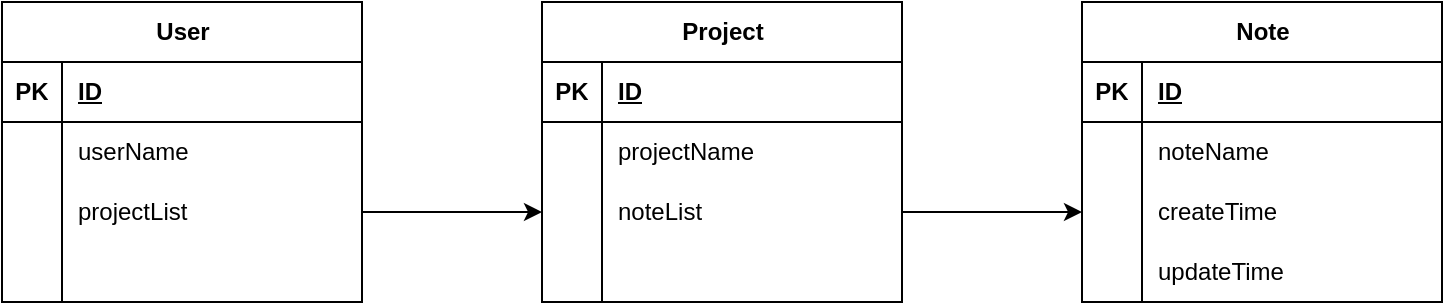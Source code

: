 <mxfile version="21.5.0" type="github">
  <diagram name="Страница 1" id="9qYRroVLFo-vn8HC2TSy">
    <mxGraphModel dx="2074" dy="1124" grid="1" gridSize="10" guides="1" tooltips="1" connect="1" arrows="1" fold="1" page="1" pageScale="1" pageWidth="827" pageHeight="1169" math="0" shadow="0">
      <root>
        <mxCell id="0" />
        <mxCell id="1" parent="0" />
        <mxCell id="BYA5G4xfQEtA4NNy19sZ-14" value="User" style="shape=table;startSize=30;container=1;collapsible=1;childLayout=tableLayout;fixedRows=1;rowLines=0;fontStyle=1;align=center;resizeLast=1;html=1;" parent="1" vertex="1">
          <mxGeometry x="40" y="160" width="180" height="150" as="geometry" />
        </mxCell>
        <mxCell id="BYA5G4xfQEtA4NNy19sZ-15" value="" style="shape=tableRow;horizontal=0;startSize=0;swimlaneHead=0;swimlaneBody=0;fillColor=none;collapsible=0;dropTarget=0;points=[[0,0.5],[1,0.5]];portConstraint=eastwest;top=0;left=0;right=0;bottom=1;" parent="BYA5G4xfQEtA4NNy19sZ-14" vertex="1">
          <mxGeometry y="30" width="180" height="30" as="geometry" />
        </mxCell>
        <mxCell id="BYA5G4xfQEtA4NNy19sZ-16" value="PK" style="shape=partialRectangle;connectable=0;fillColor=none;top=0;left=0;bottom=0;right=0;fontStyle=1;overflow=hidden;whiteSpace=wrap;html=1;" parent="BYA5G4xfQEtA4NNy19sZ-15" vertex="1">
          <mxGeometry width="30" height="30" as="geometry">
            <mxRectangle width="30" height="30" as="alternateBounds" />
          </mxGeometry>
        </mxCell>
        <mxCell id="BYA5G4xfQEtA4NNy19sZ-17" value="ID" style="shape=partialRectangle;connectable=0;fillColor=none;top=0;left=0;bottom=0;right=0;align=left;spacingLeft=6;fontStyle=5;overflow=hidden;whiteSpace=wrap;html=1;" parent="BYA5G4xfQEtA4NNy19sZ-15" vertex="1">
          <mxGeometry x="30" width="150" height="30" as="geometry">
            <mxRectangle width="150" height="30" as="alternateBounds" />
          </mxGeometry>
        </mxCell>
        <mxCell id="BYA5G4xfQEtA4NNy19sZ-18" value="" style="shape=tableRow;horizontal=0;startSize=0;swimlaneHead=0;swimlaneBody=0;fillColor=none;collapsible=0;dropTarget=0;points=[[0,0.5],[1,0.5]];portConstraint=eastwest;top=0;left=0;right=0;bottom=0;" parent="BYA5G4xfQEtA4NNy19sZ-14" vertex="1">
          <mxGeometry y="60" width="180" height="30" as="geometry" />
        </mxCell>
        <mxCell id="BYA5G4xfQEtA4NNy19sZ-19" value="" style="shape=partialRectangle;connectable=0;fillColor=none;top=0;left=0;bottom=0;right=0;editable=1;overflow=hidden;whiteSpace=wrap;html=1;" parent="BYA5G4xfQEtA4NNy19sZ-18" vertex="1">
          <mxGeometry width="30" height="30" as="geometry">
            <mxRectangle width="30" height="30" as="alternateBounds" />
          </mxGeometry>
        </mxCell>
        <mxCell id="BYA5G4xfQEtA4NNy19sZ-20" value="userName" style="shape=partialRectangle;connectable=0;fillColor=none;top=0;left=0;bottom=0;right=0;align=left;spacingLeft=6;overflow=hidden;whiteSpace=wrap;html=1;" parent="BYA5G4xfQEtA4NNy19sZ-18" vertex="1">
          <mxGeometry x="30" width="150" height="30" as="geometry">
            <mxRectangle width="150" height="30" as="alternateBounds" />
          </mxGeometry>
        </mxCell>
        <mxCell id="BYA5G4xfQEtA4NNy19sZ-21" value="" style="shape=tableRow;horizontal=0;startSize=0;swimlaneHead=0;swimlaneBody=0;fillColor=none;collapsible=0;dropTarget=0;points=[[0,0.5],[1,0.5]];portConstraint=eastwest;top=0;left=0;right=0;bottom=0;" parent="BYA5G4xfQEtA4NNy19sZ-14" vertex="1">
          <mxGeometry y="90" width="180" height="30" as="geometry" />
        </mxCell>
        <mxCell id="BYA5G4xfQEtA4NNy19sZ-22" value="" style="shape=partialRectangle;connectable=0;fillColor=none;top=0;left=0;bottom=0;right=0;editable=1;overflow=hidden;whiteSpace=wrap;html=1;" parent="BYA5G4xfQEtA4NNy19sZ-21" vertex="1">
          <mxGeometry width="30" height="30" as="geometry">
            <mxRectangle width="30" height="30" as="alternateBounds" />
          </mxGeometry>
        </mxCell>
        <mxCell id="BYA5G4xfQEtA4NNy19sZ-23" value="projectList" style="shape=partialRectangle;connectable=0;fillColor=none;top=0;left=0;bottom=0;right=0;align=left;spacingLeft=6;overflow=hidden;whiteSpace=wrap;html=1;" parent="BYA5G4xfQEtA4NNy19sZ-21" vertex="1">
          <mxGeometry x="30" width="150" height="30" as="geometry">
            <mxRectangle width="150" height="30" as="alternateBounds" />
          </mxGeometry>
        </mxCell>
        <mxCell id="BYA5G4xfQEtA4NNy19sZ-24" value="" style="shape=tableRow;horizontal=0;startSize=0;swimlaneHead=0;swimlaneBody=0;fillColor=none;collapsible=0;dropTarget=0;points=[[0,0.5],[1,0.5]];portConstraint=eastwest;top=0;left=0;right=0;bottom=0;" parent="BYA5G4xfQEtA4NNy19sZ-14" vertex="1">
          <mxGeometry y="120" width="180" height="30" as="geometry" />
        </mxCell>
        <mxCell id="BYA5G4xfQEtA4NNy19sZ-25" value="" style="shape=partialRectangle;connectable=0;fillColor=none;top=0;left=0;bottom=0;right=0;editable=1;overflow=hidden;whiteSpace=wrap;html=1;" parent="BYA5G4xfQEtA4NNy19sZ-24" vertex="1">
          <mxGeometry width="30" height="30" as="geometry">
            <mxRectangle width="30" height="30" as="alternateBounds" />
          </mxGeometry>
        </mxCell>
        <mxCell id="BYA5G4xfQEtA4NNy19sZ-26" value="" style="shape=partialRectangle;connectable=0;fillColor=none;top=0;left=0;bottom=0;right=0;align=left;spacingLeft=6;overflow=hidden;whiteSpace=wrap;html=1;" parent="BYA5G4xfQEtA4NNy19sZ-24" vertex="1">
          <mxGeometry x="30" width="150" height="30" as="geometry">
            <mxRectangle width="150" height="30" as="alternateBounds" />
          </mxGeometry>
        </mxCell>
        <mxCell id="BYA5G4xfQEtA4NNy19sZ-28" value="Project" style="shape=table;startSize=30;container=1;collapsible=1;childLayout=tableLayout;fixedRows=1;rowLines=0;fontStyle=1;align=center;resizeLast=1;html=1;" parent="1" vertex="1">
          <mxGeometry x="310" y="160" width="180" height="150" as="geometry" />
        </mxCell>
        <mxCell id="BYA5G4xfQEtA4NNy19sZ-29" value="" style="shape=tableRow;horizontal=0;startSize=0;swimlaneHead=0;swimlaneBody=0;fillColor=none;collapsible=0;dropTarget=0;points=[[0,0.5],[1,0.5]];portConstraint=eastwest;top=0;left=0;right=0;bottom=1;" parent="BYA5G4xfQEtA4NNy19sZ-28" vertex="1">
          <mxGeometry y="30" width="180" height="30" as="geometry" />
        </mxCell>
        <mxCell id="BYA5G4xfQEtA4NNy19sZ-30" value="PK" style="shape=partialRectangle;connectable=0;fillColor=none;top=0;left=0;bottom=0;right=0;fontStyle=1;overflow=hidden;whiteSpace=wrap;html=1;" parent="BYA5G4xfQEtA4NNy19sZ-29" vertex="1">
          <mxGeometry width="30" height="30" as="geometry">
            <mxRectangle width="30" height="30" as="alternateBounds" />
          </mxGeometry>
        </mxCell>
        <mxCell id="BYA5G4xfQEtA4NNy19sZ-31" value="ID" style="shape=partialRectangle;connectable=0;fillColor=none;top=0;left=0;bottom=0;right=0;align=left;spacingLeft=6;fontStyle=5;overflow=hidden;whiteSpace=wrap;html=1;" parent="BYA5G4xfQEtA4NNy19sZ-29" vertex="1">
          <mxGeometry x="30" width="150" height="30" as="geometry">
            <mxRectangle width="150" height="30" as="alternateBounds" />
          </mxGeometry>
        </mxCell>
        <mxCell id="BYA5G4xfQEtA4NNy19sZ-32" value="" style="shape=tableRow;horizontal=0;startSize=0;swimlaneHead=0;swimlaneBody=0;fillColor=none;collapsible=0;dropTarget=0;points=[[0,0.5],[1,0.5]];portConstraint=eastwest;top=0;left=0;right=0;bottom=0;" parent="BYA5G4xfQEtA4NNy19sZ-28" vertex="1">
          <mxGeometry y="60" width="180" height="30" as="geometry" />
        </mxCell>
        <mxCell id="BYA5G4xfQEtA4NNy19sZ-33" value="" style="shape=partialRectangle;connectable=0;fillColor=none;top=0;left=0;bottom=0;right=0;editable=1;overflow=hidden;whiteSpace=wrap;html=1;" parent="BYA5G4xfQEtA4NNy19sZ-32" vertex="1">
          <mxGeometry width="30" height="30" as="geometry">
            <mxRectangle width="30" height="30" as="alternateBounds" />
          </mxGeometry>
        </mxCell>
        <mxCell id="BYA5G4xfQEtA4NNy19sZ-34" value="projectName" style="shape=partialRectangle;connectable=0;fillColor=none;top=0;left=0;bottom=0;right=0;align=left;spacingLeft=6;overflow=hidden;whiteSpace=wrap;html=1;" parent="BYA5G4xfQEtA4NNy19sZ-32" vertex="1">
          <mxGeometry x="30" width="150" height="30" as="geometry">
            <mxRectangle width="150" height="30" as="alternateBounds" />
          </mxGeometry>
        </mxCell>
        <mxCell id="BYA5G4xfQEtA4NNy19sZ-35" value="" style="shape=tableRow;horizontal=0;startSize=0;swimlaneHead=0;swimlaneBody=0;fillColor=none;collapsible=0;dropTarget=0;points=[[0,0.5],[1,0.5]];portConstraint=eastwest;top=0;left=0;right=0;bottom=0;" parent="BYA5G4xfQEtA4NNy19sZ-28" vertex="1">
          <mxGeometry y="90" width="180" height="30" as="geometry" />
        </mxCell>
        <mxCell id="BYA5G4xfQEtA4NNy19sZ-36" value="" style="shape=partialRectangle;connectable=0;fillColor=none;top=0;left=0;bottom=0;right=0;editable=1;overflow=hidden;whiteSpace=wrap;html=1;" parent="BYA5G4xfQEtA4NNy19sZ-35" vertex="1">
          <mxGeometry width="30" height="30" as="geometry">
            <mxRectangle width="30" height="30" as="alternateBounds" />
          </mxGeometry>
        </mxCell>
        <mxCell id="BYA5G4xfQEtA4NNy19sZ-37" value="noteList" style="shape=partialRectangle;connectable=0;fillColor=none;top=0;left=0;bottom=0;right=0;align=left;spacingLeft=6;overflow=hidden;whiteSpace=wrap;html=1;" parent="BYA5G4xfQEtA4NNy19sZ-35" vertex="1">
          <mxGeometry x="30" width="150" height="30" as="geometry">
            <mxRectangle width="150" height="30" as="alternateBounds" />
          </mxGeometry>
        </mxCell>
        <mxCell id="BYA5G4xfQEtA4NNy19sZ-38" value="" style="shape=tableRow;horizontal=0;startSize=0;swimlaneHead=0;swimlaneBody=0;fillColor=none;collapsible=0;dropTarget=0;points=[[0,0.5],[1,0.5]];portConstraint=eastwest;top=0;left=0;right=0;bottom=0;" parent="BYA5G4xfQEtA4NNy19sZ-28" vertex="1">
          <mxGeometry y="120" width="180" height="30" as="geometry" />
        </mxCell>
        <mxCell id="BYA5G4xfQEtA4NNy19sZ-39" value="" style="shape=partialRectangle;connectable=0;fillColor=none;top=0;left=0;bottom=0;right=0;editable=1;overflow=hidden;whiteSpace=wrap;html=1;" parent="BYA5G4xfQEtA4NNy19sZ-38" vertex="1">
          <mxGeometry width="30" height="30" as="geometry">
            <mxRectangle width="30" height="30" as="alternateBounds" />
          </mxGeometry>
        </mxCell>
        <mxCell id="BYA5G4xfQEtA4NNy19sZ-40" value="" style="shape=partialRectangle;connectable=0;fillColor=none;top=0;left=0;bottom=0;right=0;align=left;spacingLeft=6;overflow=hidden;whiteSpace=wrap;html=1;" parent="BYA5G4xfQEtA4NNy19sZ-38" vertex="1">
          <mxGeometry x="30" width="150" height="30" as="geometry">
            <mxRectangle width="150" height="30" as="alternateBounds" />
          </mxGeometry>
        </mxCell>
        <mxCell id="BYA5G4xfQEtA4NNy19sZ-55" style="edgeStyle=orthogonalEdgeStyle;rounded=0;orthogonalLoop=1;jettySize=auto;html=1;entryX=0;entryY=0.5;entryDx=0;entryDy=0;" parent="1" source="BYA5G4xfQEtA4NNy19sZ-21" target="BYA5G4xfQEtA4NNy19sZ-35" edge="1">
          <mxGeometry relative="1" as="geometry" />
        </mxCell>
        <mxCell id="BYA5G4xfQEtA4NNy19sZ-56" value="Note" style="shape=table;startSize=30;container=1;collapsible=1;childLayout=tableLayout;fixedRows=1;rowLines=0;fontStyle=1;align=center;resizeLast=1;html=1;" parent="1" vertex="1">
          <mxGeometry x="580" y="160" width="180" height="150" as="geometry" />
        </mxCell>
        <mxCell id="BYA5G4xfQEtA4NNy19sZ-57" value="" style="shape=tableRow;horizontal=0;startSize=0;swimlaneHead=0;swimlaneBody=0;fillColor=none;collapsible=0;dropTarget=0;points=[[0,0.5],[1,0.5]];portConstraint=eastwest;top=0;left=0;right=0;bottom=1;" parent="BYA5G4xfQEtA4NNy19sZ-56" vertex="1">
          <mxGeometry y="30" width="180" height="30" as="geometry" />
        </mxCell>
        <mxCell id="BYA5G4xfQEtA4NNy19sZ-58" value="PK" style="shape=partialRectangle;connectable=0;fillColor=none;top=0;left=0;bottom=0;right=0;fontStyle=1;overflow=hidden;whiteSpace=wrap;html=1;" parent="BYA5G4xfQEtA4NNy19sZ-57" vertex="1">
          <mxGeometry width="30" height="30" as="geometry">
            <mxRectangle width="30" height="30" as="alternateBounds" />
          </mxGeometry>
        </mxCell>
        <mxCell id="BYA5G4xfQEtA4NNy19sZ-59" value="ID" style="shape=partialRectangle;connectable=0;fillColor=none;top=0;left=0;bottom=0;right=0;align=left;spacingLeft=6;fontStyle=5;overflow=hidden;whiteSpace=wrap;html=1;" parent="BYA5G4xfQEtA4NNy19sZ-57" vertex="1">
          <mxGeometry x="30" width="150" height="30" as="geometry">
            <mxRectangle width="150" height="30" as="alternateBounds" />
          </mxGeometry>
        </mxCell>
        <mxCell id="BYA5G4xfQEtA4NNy19sZ-60" value="" style="shape=tableRow;horizontal=0;startSize=0;swimlaneHead=0;swimlaneBody=0;fillColor=none;collapsible=0;dropTarget=0;points=[[0,0.5],[1,0.5]];portConstraint=eastwest;top=0;left=0;right=0;bottom=0;" parent="BYA5G4xfQEtA4NNy19sZ-56" vertex="1">
          <mxGeometry y="60" width="180" height="30" as="geometry" />
        </mxCell>
        <mxCell id="BYA5G4xfQEtA4NNy19sZ-61" value="" style="shape=partialRectangle;connectable=0;fillColor=none;top=0;left=0;bottom=0;right=0;editable=1;overflow=hidden;whiteSpace=wrap;html=1;" parent="BYA5G4xfQEtA4NNy19sZ-60" vertex="1">
          <mxGeometry width="30" height="30" as="geometry">
            <mxRectangle width="30" height="30" as="alternateBounds" />
          </mxGeometry>
        </mxCell>
        <mxCell id="BYA5G4xfQEtA4NNy19sZ-62" value="noteName" style="shape=partialRectangle;connectable=0;fillColor=none;top=0;left=0;bottom=0;right=0;align=left;spacingLeft=6;overflow=hidden;whiteSpace=wrap;html=1;" parent="BYA5G4xfQEtA4NNy19sZ-60" vertex="1">
          <mxGeometry x="30" width="150" height="30" as="geometry">
            <mxRectangle width="150" height="30" as="alternateBounds" />
          </mxGeometry>
        </mxCell>
        <mxCell id="BYA5G4xfQEtA4NNy19sZ-63" value="" style="shape=tableRow;horizontal=0;startSize=0;swimlaneHead=0;swimlaneBody=0;fillColor=none;collapsible=0;dropTarget=0;points=[[0,0.5],[1,0.5]];portConstraint=eastwest;top=0;left=0;right=0;bottom=0;" parent="BYA5G4xfQEtA4NNy19sZ-56" vertex="1">
          <mxGeometry y="90" width="180" height="30" as="geometry" />
        </mxCell>
        <mxCell id="BYA5G4xfQEtA4NNy19sZ-64" value="" style="shape=partialRectangle;connectable=0;fillColor=none;top=0;left=0;bottom=0;right=0;editable=1;overflow=hidden;whiteSpace=wrap;html=1;" parent="BYA5G4xfQEtA4NNy19sZ-63" vertex="1">
          <mxGeometry width="30" height="30" as="geometry">
            <mxRectangle width="30" height="30" as="alternateBounds" />
          </mxGeometry>
        </mxCell>
        <mxCell id="BYA5G4xfQEtA4NNy19sZ-65" value="createTime" style="shape=partialRectangle;connectable=0;fillColor=none;top=0;left=0;bottom=0;right=0;align=left;spacingLeft=6;overflow=hidden;whiteSpace=wrap;html=1;" parent="BYA5G4xfQEtA4NNy19sZ-63" vertex="1">
          <mxGeometry x="30" width="150" height="30" as="geometry">
            <mxRectangle width="150" height="30" as="alternateBounds" />
          </mxGeometry>
        </mxCell>
        <mxCell id="BYA5G4xfQEtA4NNy19sZ-66" value="" style="shape=tableRow;horizontal=0;startSize=0;swimlaneHead=0;swimlaneBody=0;fillColor=none;collapsible=0;dropTarget=0;points=[[0,0.5],[1,0.5]];portConstraint=eastwest;top=0;left=0;right=0;bottom=0;" parent="BYA5G4xfQEtA4NNy19sZ-56" vertex="1">
          <mxGeometry y="120" width="180" height="30" as="geometry" />
        </mxCell>
        <mxCell id="BYA5G4xfQEtA4NNy19sZ-67" value="" style="shape=partialRectangle;connectable=0;fillColor=none;top=0;left=0;bottom=0;right=0;editable=1;overflow=hidden;whiteSpace=wrap;html=1;" parent="BYA5G4xfQEtA4NNy19sZ-66" vertex="1">
          <mxGeometry width="30" height="30" as="geometry">
            <mxRectangle width="30" height="30" as="alternateBounds" />
          </mxGeometry>
        </mxCell>
        <mxCell id="BYA5G4xfQEtA4NNy19sZ-68" value="updateTime" style="shape=partialRectangle;connectable=0;fillColor=none;top=0;left=0;bottom=0;right=0;align=left;spacingLeft=6;overflow=hidden;whiteSpace=wrap;html=1;" parent="BYA5G4xfQEtA4NNy19sZ-66" vertex="1">
          <mxGeometry x="30" width="150" height="30" as="geometry">
            <mxRectangle width="150" height="30" as="alternateBounds" />
          </mxGeometry>
        </mxCell>
        <mxCell id="BYA5G4xfQEtA4NNy19sZ-69" style="edgeStyle=orthogonalEdgeStyle;rounded=0;orthogonalLoop=1;jettySize=auto;html=1;entryX=0;entryY=0.5;entryDx=0;entryDy=0;" parent="1" source="BYA5G4xfQEtA4NNy19sZ-35" target="BYA5G4xfQEtA4NNy19sZ-63" edge="1">
          <mxGeometry relative="1" as="geometry" />
        </mxCell>
      </root>
    </mxGraphModel>
  </diagram>
</mxfile>

